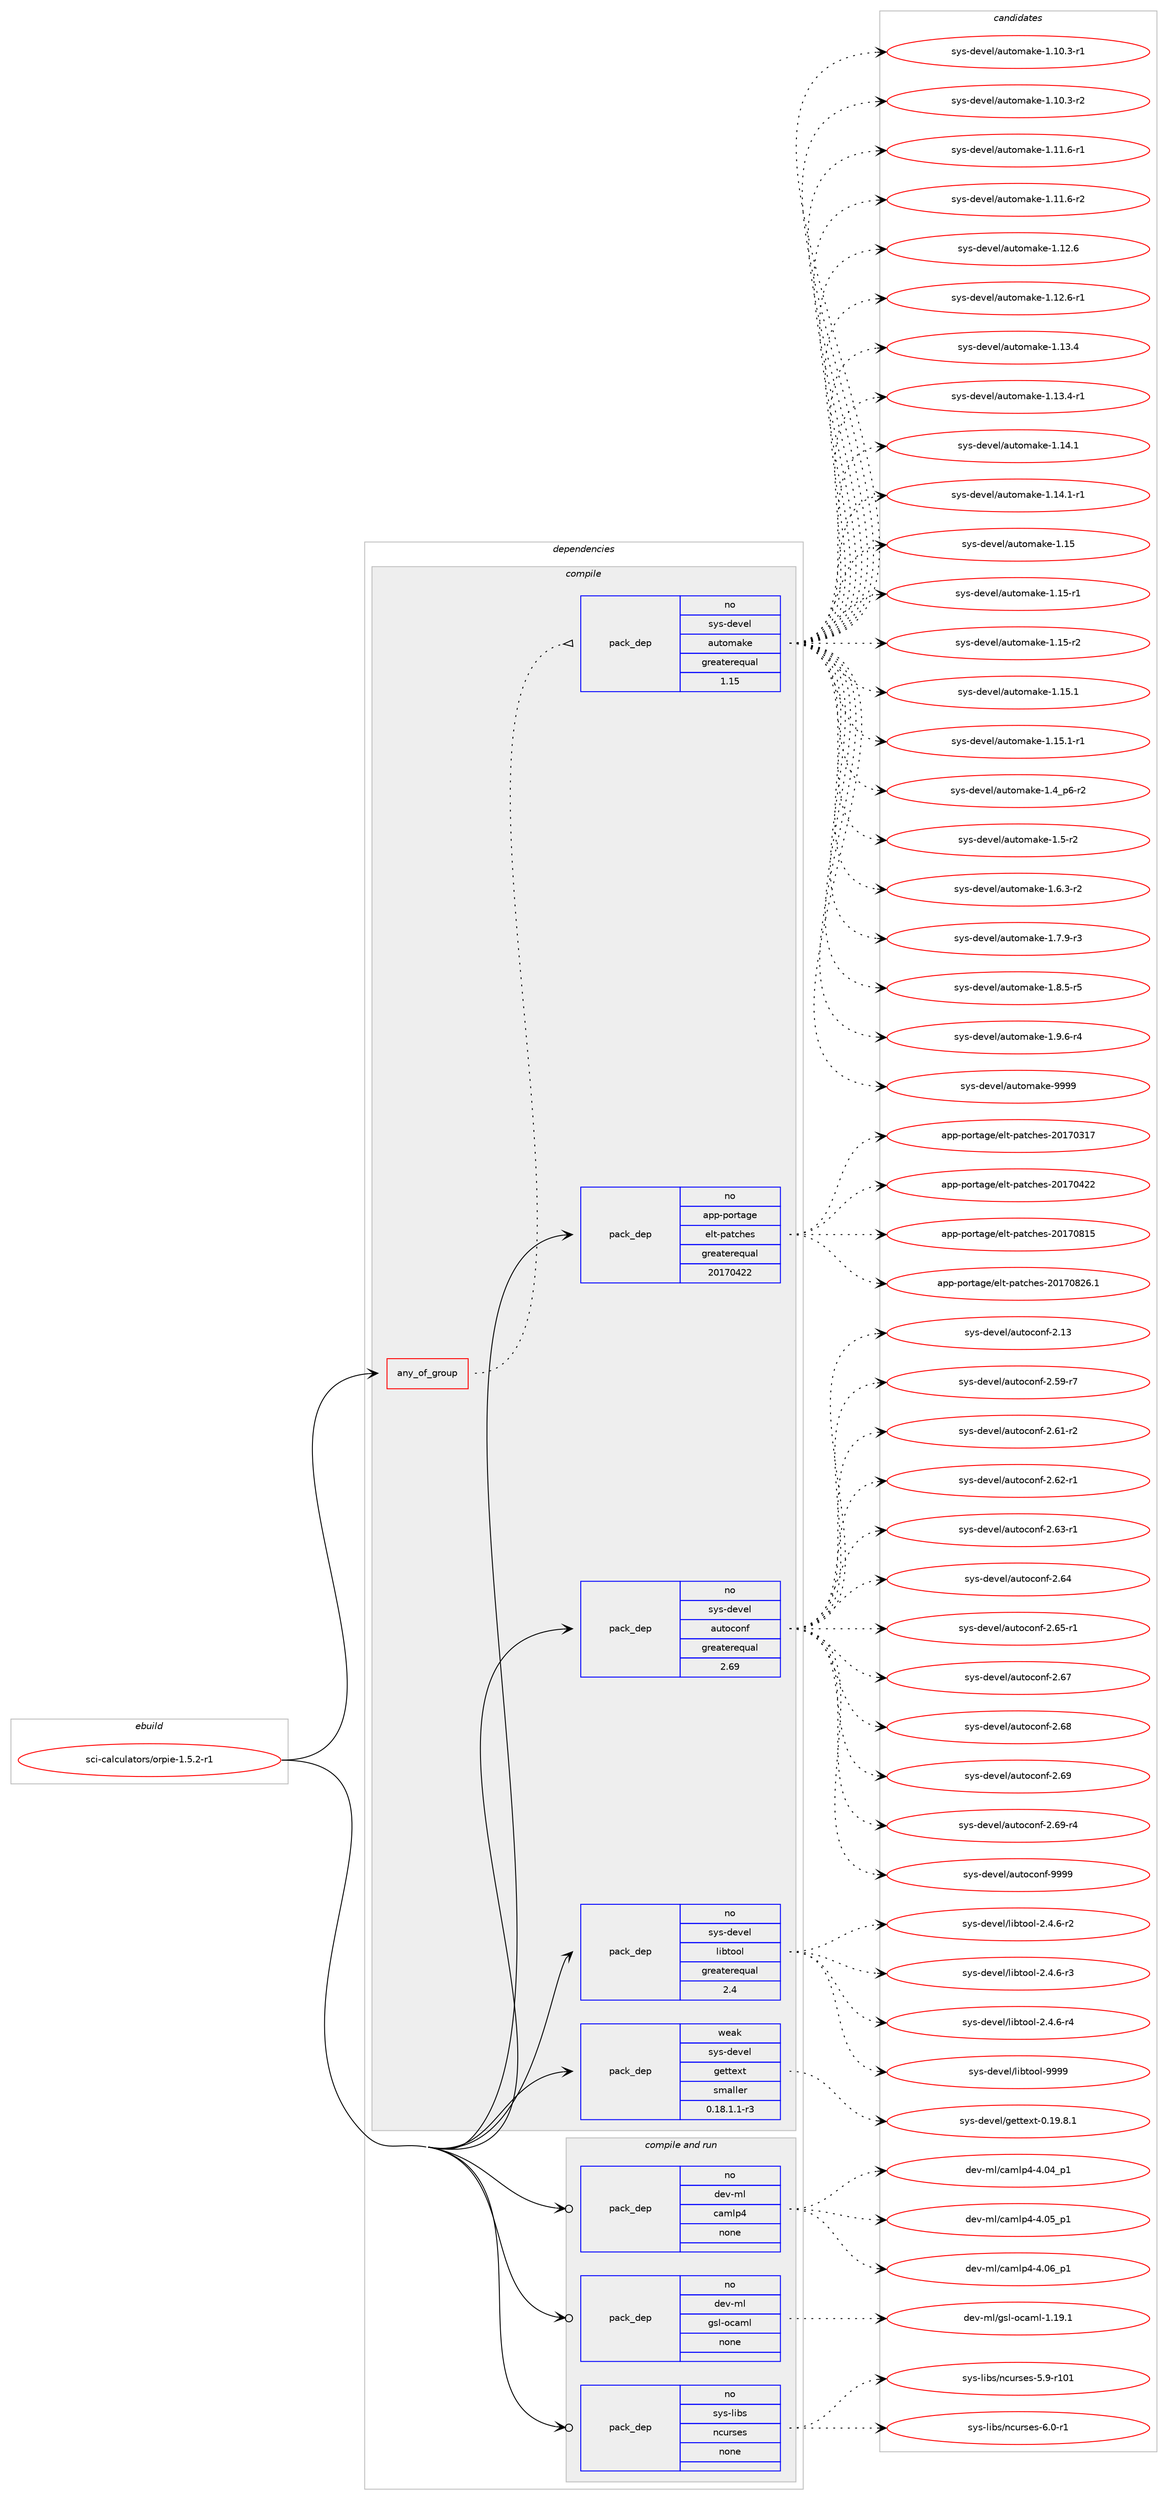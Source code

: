 digraph prolog {

# *************
# Graph options
# *************

newrank=true;
concentrate=true;
compound=true;
graph [rankdir=LR,fontname=Helvetica,fontsize=10,ranksep=1.5];#, ranksep=2.5, nodesep=0.2];
edge  [arrowhead=vee];
node  [fontname=Helvetica,fontsize=10];

# **********
# The ebuild
# **********

subgraph cluster_leftcol {
color=gray;
rank=same;
label=<<i>ebuild</i>>;
id [label="sci-calculators/orpie-1.5.2-r1", color=red, width=4, href="../sci-calculators/orpie-1.5.2-r1.svg"];
}

# ****************
# The dependencies
# ****************

subgraph cluster_midcol {
color=gray;
label=<<i>dependencies</i>>;
subgraph cluster_compile {
fillcolor="#eeeeee";
style=filled;
label=<<i>compile</i>>;
subgraph any7501 {
dependency445554 [label=<<TABLE BORDER="0" CELLBORDER="1" CELLSPACING="0" CELLPADDING="4"><TR><TD CELLPADDING="10">any_of_group</TD></TR></TABLE>>, shape=none, color=red];subgraph pack328350 {
dependency445555 [label=<<TABLE BORDER="0" CELLBORDER="1" CELLSPACING="0" CELLPADDING="4" WIDTH="220"><TR><TD ROWSPAN="6" CELLPADDING="30">pack_dep</TD></TR><TR><TD WIDTH="110">no</TD></TR><TR><TD>sys-devel</TD></TR><TR><TD>automake</TD></TR><TR><TD>greaterequal</TD></TR><TR><TD>1.15</TD></TR></TABLE>>, shape=none, color=blue];
}
dependency445554:e -> dependency445555:w [weight=20,style="dotted",arrowhead="oinv"];
}
id:e -> dependency445554:w [weight=20,style="solid",arrowhead="vee"];
subgraph pack328351 {
dependency445556 [label=<<TABLE BORDER="0" CELLBORDER="1" CELLSPACING="0" CELLPADDING="4" WIDTH="220"><TR><TD ROWSPAN="6" CELLPADDING="30">pack_dep</TD></TR><TR><TD WIDTH="110">no</TD></TR><TR><TD>app-portage</TD></TR><TR><TD>elt-patches</TD></TR><TR><TD>greaterequal</TD></TR><TR><TD>20170422</TD></TR></TABLE>>, shape=none, color=blue];
}
id:e -> dependency445556:w [weight=20,style="solid",arrowhead="vee"];
subgraph pack328352 {
dependency445557 [label=<<TABLE BORDER="0" CELLBORDER="1" CELLSPACING="0" CELLPADDING="4" WIDTH="220"><TR><TD ROWSPAN="6" CELLPADDING="30">pack_dep</TD></TR><TR><TD WIDTH="110">no</TD></TR><TR><TD>sys-devel</TD></TR><TR><TD>autoconf</TD></TR><TR><TD>greaterequal</TD></TR><TR><TD>2.69</TD></TR></TABLE>>, shape=none, color=blue];
}
id:e -> dependency445557:w [weight=20,style="solid",arrowhead="vee"];
subgraph pack328353 {
dependency445558 [label=<<TABLE BORDER="0" CELLBORDER="1" CELLSPACING="0" CELLPADDING="4" WIDTH="220"><TR><TD ROWSPAN="6" CELLPADDING="30">pack_dep</TD></TR><TR><TD WIDTH="110">no</TD></TR><TR><TD>sys-devel</TD></TR><TR><TD>libtool</TD></TR><TR><TD>greaterequal</TD></TR><TR><TD>2.4</TD></TR></TABLE>>, shape=none, color=blue];
}
id:e -> dependency445558:w [weight=20,style="solid",arrowhead="vee"];
subgraph pack328354 {
dependency445559 [label=<<TABLE BORDER="0" CELLBORDER="1" CELLSPACING="0" CELLPADDING="4" WIDTH="220"><TR><TD ROWSPAN="6" CELLPADDING="30">pack_dep</TD></TR><TR><TD WIDTH="110">weak</TD></TR><TR><TD>sys-devel</TD></TR><TR><TD>gettext</TD></TR><TR><TD>smaller</TD></TR><TR><TD>0.18.1.1-r3</TD></TR></TABLE>>, shape=none, color=blue];
}
id:e -> dependency445559:w [weight=20,style="solid",arrowhead="vee"];
}
subgraph cluster_compileandrun {
fillcolor="#eeeeee";
style=filled;
label=<<i>compile and run</i>>;
subgraph pack328355 {
dependency445560 [label=<<TABLE BORDER="0" CELLBORDER="1" CELLSPACING="0" CELLPADDING="4" WIDTH="220"><TR><TD ROWSPAN="6" CELLPADDING="30">pack_dep</TD></TR><TR><TD WIDTH="110">no</TD></TR><TR><TD>dev-ml</TD></TR><TR><TD>camlp4</TD></TR><TR><TD>none</TD></TR><TR><TD></TD></TR></TABLE>>, shape=none, color=blue];
}
id:e -> dependency445560:w [weight=20,style="solid",arrowhead="odotvee"];
subgraph pack328356 {
dependency445561 [label=<<TABLE BORDER="0" CELLBORDER="1" CELLSPACING="0" CELLPADDING="4" WIDTH="220"><TR><TD ROWSPAN="6" CELLPADDING="30">pack_dep</TD></TR><TR><TD WIDTH="110">no</TD></TR><TR><TD>dev-ml</TD></TR><TR><TD>gsl-ocaml</TD></TR><TR><TD>none</TD></TR><TR><TD></TD></TR></TABLE>>, shape=none, color=blue];
}
id:e -> dependency445561:w [weight=20,style="solid",arrowhead="odotvee"];
subgraph pack328357 {
dependency445562 [label=<<TABLE BORDER="0" CELLBORDER="1" CELLSPACING="0" CELLPADDING="4" WIDTH="220"><TR><TD ROWSPAN="6" CELLPADDING="30">pack_dep</TD></TR><TR><TD WIDTH="110">no</TD></TR><TR><TD>sys-libs</TD></TR><TR><TD>ncurses</TD></TR><TR><TD>none</TD></TR><TR><TD></TD></TR></TABLE>>, shape=none, color=blue];
}
id:e -> dependency445562:w [weight=20,style="solid",arrowhead="odotvee"];
}
subgraph cluster_run {
fillcolor="#eeeeee";
style=filled;
label=<<i>run</i>>;
}
}

# **************
# The candidates
# **************

subgraph cluster_choices {
rank=same;
color=gray;
label=<<i>candidates</i>>;

subgraph choice328350 {
color=black;
nodesep=1;
choice11512111545100101118101108479711711611110997107101454946494846514511449 [label="sys-devel/automake-1.10.3-r1", color=red, width=4,href="../sys-devel/automake-1.10.3-r1.svg"];
choice11512111545100101118101108479711711611110997107101454946494846514511450 [label="sys-devel/automake-1.10.3-r2", color=red, width=4,href="../sys-devel/automake-1.10.3-r2.svg"];
choice11512111545100101118101108479711711611110997107101454946494946544511449 [label="sys-devel/automake-1.11.6-r1", color=red, width=4,href="../sys-devel/automake-1.11.6-r1.svg"];
choice11512111545100101118101108479711711611110997107101454946494946544511450 [label="sys-devel/automake-1.11.6-r2", color=red, width=4,href="../sys-devel/automake-1.11.6-r2.svg"];
choice1151211154510010111810110847971171161111099710710145494649504654 [label="sys-devel/automake-1.12.6", color=red, width=4,href="../sys-devel/automake-1.12.6.svg"];
choice11512111545100101118101108479711711611110997107101454946495046544511449 [label="sys-devel/automake-1.12.6-r1", color=red, width=4,href="../sys-devel/automake-1.12.6-r1.svg"];
choice1151211154510010111810110847971171161111099710710145494649514652 [label="sys-devel/automake-1.13.4", color=red, width=4,href="../sys-devel/automake-1.13.4.svg"];
choice11512111545100101118101108479711711611110997107101454946495146524511449 [label="sys-devel/automake-1.13.4-r1", color=red, width=4,href="../sys-devel/automake-1.13.4-r1.svg"];
choice1151211154510010111810110847971171161111099710710145494649524649 [label="sys-devel/automake-1.14.1", color=red, width=4,href="../sys-devel/automake-1.14.1.svg"];
choice11512111545100101118101108479711711611110997107101454946495246494511449 [label="sys-devel/automake-1.14.1-r1", color=red, width=4,href="../sys-devel/automake-1.14.1-r1.svg"];
choice115121115451001011181011084797117116111109971071014549464953 [label="sys-devel/automake-1.15", color=red, width=4,href="../sys-devel/automake-1.15.svg"];
choice1151211154510010111810110847971171161111099710710145494649534511449 [label="sys-devel/automake-1.15-r1", color=red, width=4,href="../sys-devel/automake-1.15-r1.svg"];
choice1151211154510010111810110847971171161111099710710145494649534511450 [label="sys-devel/automake-1.15-r2", color=red, width=4,href="../sys-devel/automake-1.15-r2.svg"];
choice1151211154510010111810110847971171161111099710710145494649534649 [label="sys-devel/automake-1.15.1", color=red, width=4,href="../sys-devel/automake-1.15.1.svg"];
choice11512111545100101118101108479711711611110997107101454946495346494511449 [label="sys-devel/automake-1.15.1-r1", color=red, width=4,href="../sys-devel/automake-1.15.1-r1.svg"];
choice115121115451001011181011084797117116111109971071014549465295112544511450 [label="sys-devel/automake-1.4_p6-r2", color=red, width=4,href="../sys-devel/automake-1.4_p6-r2.svg"];
choice11512111545100101118101108479711711611110997107101454946534511450 [label="sys-devel/automake-1.5-r2", color=red, width=4,href="../sys-devel/automake-1.5-r2.svg"];
choice115121115451001011181011084797117116111109971071014549465446514511450 [label="sys-devel/automake-1.6.3-r2", color=red, width=4,href="../sys-devel/automake-1.6.3-r2.svg"];
choice115121115451001011181011084797117116111109971071014549465546574511451 [label="sys-devel/automake-1.7.9-r3", color=red, width=4,href="../sys-devel/automake-1.7.9-r3.svg"];
choice115121115451001011181011084797117116111109971071014549465646534511453 [label="sys-devel/automake-1.8.5-r5", color=red, width=4,href="../sys-devel/automake-1.8.5-r5.svg"];
choice115121115451001011181011084797117116111109971071014549465746544511452 [label="sys-devel/automake-1.9.6-r4", color=red, width=4,href="../sys-devel/automake-1.9.6-r4.svg"];
choice115121115451001011181011084797117116111109971071014557575757 [label="sys-devel/automake-9999", color=red, width=4,href="../sys-devel/automake-9999.svg"];
dependency445555:e -> choice11512111545100101118101108479711711611110997107101454946494846514511449:w [style=dotted,weight="100"];
dependency445555:e -> choice11512111545100101118101108479711711611110997107101454946494846514511450:w [style=dotted,weight="100"];
dependency445555:e -> choice11512111545100101118101108479711711611110997107101454946494946544511449:w [style=dotted,weight="100"];
dependency445555:e -> choice11512111545100101118101108479711711611110997107101454946494946544511450:w [style=dotted,weight="100"];
dependency445555:e -> choice1151211154510010111810110847971171161111099710710145494649504654:w [style=dotted,weight="100"];
dependency445555:e -> choice11512111545100101118101108479711711611110997107101454946495046544511449:w [style=dotted,weight="100"];
dependency445555:e -> choice1151211154510010111810110847971171161111099710710145494649514652:w [style=dotted,weight="100"];
dependency445555:e -> choice11512111545100101118101108479711711611110997107101454946495146524511449:w [style=dotted,weight="100"];
dependency445555:e -> choice1151211154510010111810110847971171161111099710710145494649524649:w [style=dotted,weight="100"];
dependency445555:e -> choice11512111545100101118101108479711711611110997107101454946495246494511449:w [style=dotted,weight="100"];
dependency445555:e -> choice115121115451001011181011084797117116111109971071014549464953:w [style=dotted,weight="100"];
dependency445555:e -> choice1151211154510010111810110847971171161111099710710145494649534511449:w [style=dotted,weight="100"];
dependency445555:e -> choice1151211154510010111810110847971171161111099710710145494649534511450:w [style=dotted,weight="100"];
dependency445555:e -> choice1151211154510010111810110847971171161111099710710145494649534649:w [style=dotted,weight="100"];
dependency445555:e -> choice11512111545100101118101108479711711611110997107101454946495346494511449:w [style=dotted,weight="100"];
dependency445555:e -> choice115121115451001011181011084797117116111109971071014549465295112544511450:w [style=dotted,weight="100"];
dependency445555:e -> choice11512111545100101118101108479711711611110997107101454946534511450:w [style=dotted,weight="100"];
dependency445555:e -> choice115121115451001011181011084797117116111109971071014549465446514511450:w [style=dotted,weight="100"];
dependency445555:e -> choice115121115451001011181011084797117116111109971071014549465546574511451:w [style=dotted,weight="100"];
dependency445555:e -> choice115121115451001011181011084797117116111109971071014549465646534511453:w [style=dotted,weight="100"];
dependency445555:e -> choice115121115451001011181011084797117116111109971071014549465746544511452:w [style=dotted,weight="100"];
dependency445555:e -> choice115121115451001011181011084797117116111109971071014557575757:w [style=dotted,weight="100"];
}
subgraph choice328351 {
color=black;
nodesep=1;
choice97112112451121111141169710310147101108116451129711699104101115455048495548514955 [label="app-portage/elt-patches-20170317", color=red, width=4,href="../app-portage/elt-patches-20170317.svg"];
choice97112112451121111141169710310147101108116451129711699104101115455048495548525050 [label="app-portage/elt-patches-20170422", color=red, width=4,href="../app-portage/elt-patches-20170422.svg"];
choice97112112451121111141169710310147101108116451129711699104101115455048495548564953 [label="app-portage/elt-patches-20170815", color=red, width=4,href="../app-portage/elt-patches-20170815.svg"];
choice971121124511211111411697103101471011081164511297116991041011154550484955485650544649 [label="app-portage/elt-patches-20170826.1", color=red, width=4,href="../app-portage/elt-patches-20170826.1.svg"];
dependency445556:e -> choice97112112451121111141169710310147101108116451129711699104101115455048495548514955:w [style=dotted,weight="100"];
dependency445556:e -> choice97112112451121111141169710310147101108116451129711699104101115455048495548525050:w [style=dotted,weight="100"];
dependency445556:e -> choice97112112451121111141169710310147101108116451129711699104101115455048495548564953:w [style=dotted,weight="100"];
dependency445556:e -> choice971121124511211111411697103101471011081164511297116991041011154550484955485650544649:w [style=dotted,weight="100"];
}
subgraph choice328352 {
color=black;
nodesep=1;
choice115121115451001011181011084797117116111991111101024550464951 [label="sys-devel/autoconf-2.13", color=red, width=4,href="../sys-devel/autoconf-2.13.svg"];
choice1151211154510010111810110847971171161119911111010245504653574511455 [label="sys-devel/autoconf-2.59-r7", color=red, width=4,href="../sys-devel/autoconf-2.59-r7.svg"];
choice1151211154510010111810110847971171161119911111010245504654494511450 [label="sys-devel/autoconf-2.61-r2", color=red, width=4,href="../sys-devel/autoconf-2.61-r2.svg"];
choice1151211154510010111810110847971171161119911111010245504654504511449 [label="sys-devel/autoconf-2.62-r1", color=red, width=4,href="../sys-devel/autoconf-2.62-r1.svg"];
choice1151211154510010111810110847971171161119911111010245504654514511449 [label="sys-devel/autoconf-2.63-r1", color=red, width=4,href="../sys-devel/autoconf-2.63-r1.svg"];
choice115121115451001011181011084797117116111991111101024550465452 [label="sys-devel/autoconf-2.64", color=red, width=4,href="../sys-devel/autoconf-2.64.svg"];
choice1151211154510010111810110847971171161119911111010245504654534511449 [label="sys-devel/autoconf-2.65-r1", color=red, width=4,href="../sys-devel/autoconf-2.65-r1.svg"];
choice115121115451001011181011084797117116111991111101024550465455 [label="sys-devel/autoconf-2.67", color=red, width=4,href="../sys-devel/autoconf-2.67.svg"];
choice115121115451001011181011084797117116111991111101024550465456 [label="sys-devel/autoconf-2.68", color=red, width=4,href="../sys-devel/autoconf-2.68.svg"];
choice115121115451001011181011084797117116111991111101024550465457 [label="sys-devel/autoconf-2.69", color=red, width=4,href="../sys-devel/autoconf-2.69.svg"];
choice1151211154510010111810110847971171161119911111010245504654574511452 [label="sys-devel/autoconf-2.69-r4", color=red, width=4,href="../sys-devel/autoconf-2.69-r4.svg"];
choice115121115451001011181011084797117116111991111101024557575757 [label="sys-devel/autoconf-9999", color=red, width=4,href="../sys-devel/autoconf-9999.svg"];
dependency445557:e -> choice115121115451001011181011084797117116111991111101024550464951:w [style=dotted,weight="100"];
dependency445557:e -> choice1151211154510010111810110847971171161119911111010245504653574511455:w [style=dotted,weight="100"];
dependency445557:e -> choice1151211154510010111810110847971171161119911111010245504654494511450:w [style=dotted,weight="100"];
dependency445557:e -> choice1151211154510010111810110847971171161119911111010245504654504511449:w [style=dotted,weight="100"];
dependency445557:e -> choice1151211154510010111810110847971171161119911111010245504654514511449:w [style=dotted,weight="100"];
dependency445557:e -> choice115121115451001011181011084797117116111991111101024550465452:w [style=dotted,weight="100"];
dependency445557:e -> choice1151211154510010111810110847971171161119911111010245504654534511449:w [style=dotted,weight="100"];
dependency445557:e -> choice115121115451001011181011084797117116111991111101024550465455:w [style=dotted,weight="100"];
dependency445557:e -> choice115121115451001011181011084797117116111991111101024550465456:w [style=dotted,weight="100"];
dependency445557:e -> choice115121115451001011181011084797117116111991111101024550465457:w [style=dotted,weight="100"];
dependency445557:e -> choice1151211154510010111810110847971171161119911111010245504654574511452:w [style=dotted,weight="100"];
dependency445557:e -> choice115121115451001011181011084797117116111991111101024557575757:w [style=dotted,weight="100"];
}
subgraph choice328353 {
color=black;
nodesep=1;
choice1151211154510010111810110847108105981161111111084550465246544511450 [label="sys-devel/libtool-2.4.6-r2", color=red, width=4,href="../sys-devel/libtool-2.4.6-r2.svg"];
choice1151211154510010111810110847108105981161111111084550465246544511451 [label="sys-devel/libtool-2.4.6-r3", color=red, width=4,href="../sys-devel/libtool-2.4.6-r3.svg"];
choice1151211154510010111810110847108105981161111111084550465246544511452 [label="sys-devel/libtool-2.4.6-r4", color=red, width=4,href="../sys-devel/libtool-2.4.6-r4.svg"];
choice1151211154510010111810110847108105981161111111084557575757 [label="sys-devel/libtool-9999", color=red, width=4,href="../sys-devel/libtool-9999.svg"];
dependency445558:e -> choice1151211154510010111810110847108105981161111111084550465246544511450:w [style=dotted,weight="100"];
dependency445558:e -> choice1151211154510010111810110847108105981161111111084550465246544511451:w [style=dotted,weight="100"];
dependency445558:e -> choice1151211154510010111810110847108105981161111111084550465246544511452:w [style=dotted,weight="100"];
dependency445558:e -> choice1151211154510010111810110847108105981161111111084557575757:w [style=dotted,weight="100"];
}
subgraph choice328354 {
color=black;
nodesep=1;
choice1151211154510010111810110847103101116116101120116454846495746564649 [label="sys-devel/gettext-0.19.8.1", color=red, width=4,href="../sys-devel/gettext-0.19.8.1.svg"];
dependency445559:e -> choice1151211154510010111810110847103101116116101120116454846495746564649:w [style=dotted,weight="100"];
}
subgraph choice328355 {
color=black;
nodesep=1;
choice100101118451091084799971091081125245524648529511249 [label="dev-ml/camlp4-4.04_p1", color=red, width=4,href="../dev-ml/camlp4-4.04_p1.svg"];
choice100101118451091084799971091081125245524648539511249 [label="dev-ml/camlp4-4.05_p1", color=red, width=4,href="../dev-ml/camlp4-4.05_p1.svg"];
choice100101118451091084799971091081125245524648549511249 [label="dev-ml/camlp4-4.06_p1", color=red, width=4,href="../dev-ml/camlp4-4.06_p1.svg"];
dependency445560:e -> choice100101118451091084799971091081125245524648529511249:w [style=dotted,weight="100"];
dependency445560:e -> choice100101118451091084799971091081125245524648539511249:w [style=dotted,weight="100"];
dependency445560:e -> choice100101118451091084799971091081125245524648549511249:w [style=dotted,weight="100"];
}
subgraph choice328356 {
color=black;
nodesep=1;
choice100101118451091084710311510845111999710910845494649574649 [label="dev-ml/gsl-ocaml-1.19.1", color=red, width=4,href="../dev-ml/gsl-ocaml-1.19.1.svg"];
dependency445561:e -> choice100101118451091084710311510845111999710910845494649574649:w [style=dotted,weight="100"];
}
subgraph choice328357 {
color=black;
nodesep=1;
choice115121115451081059811547110991171141151011154553465745114494849 [label="sys-libs/ncurses-5.9-r101", color=red, width=4,href="../sys-libs/ncurses-5.9-r101.svg"];
choice11512111545108105981154711099117114115101115455446484511449 [label="sys-libs/ncurses-6.0-r1", color=red, width=4,href="../sys-libs/ncurses-6.0-r1.svg"];
dependency445562:e -> choice115121115451081059811547110991171141151011154553465745114494849:w [style=dotted,weight="100"];
dependency445562:e -> choice11512111545108105981154711099117114115101115455446484511449:w [style=dotted,weight="100"];
}
}

}
